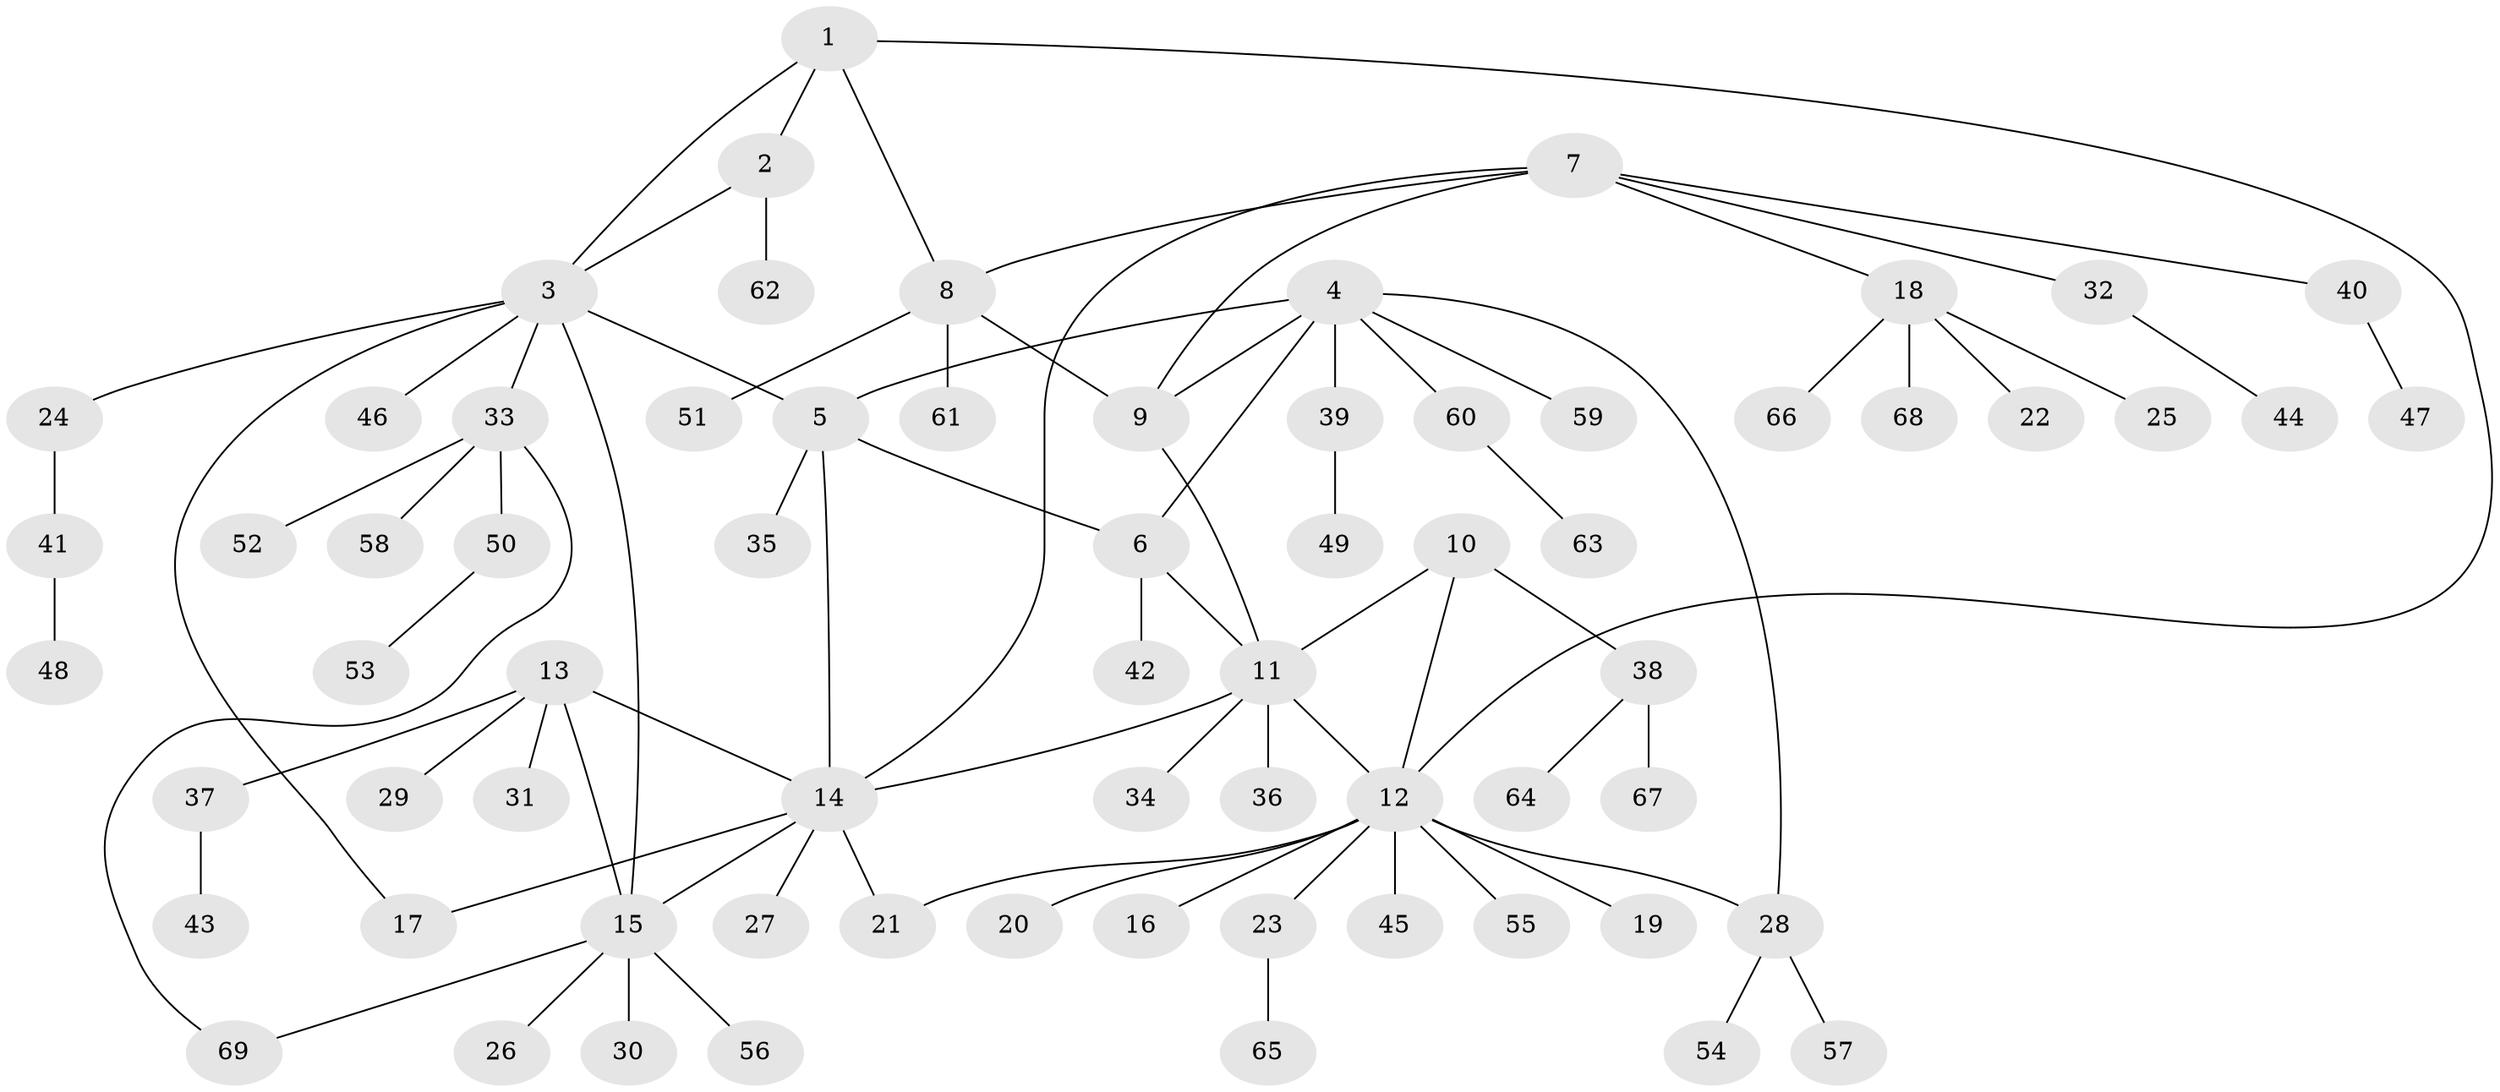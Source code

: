 // coarse degree distribution, {7: 0.06382978723404255, 2: 0.10638297872340426, 8: 0.0425531914893617, 3: 0.0425531914893617, 6: 0.0425531914893617, 4: 0.0851063829787234, 9: 0.02127659574468085, 1: 0.5957446808510638}
// Generated by graph-tools (version 1.1) at 2025/42/03/06/25 10:42:13]
// undirected, 69 vertices, 83 edges
graph export_dot {
graph [start="1"]
  node [color=gray90,style=filled];
  1;
  2;
  3;
  4;
  5;
  6;
  7;
  8;
  9;
  10;
  11;
  12;
  13;
  14;
  15;
  16;
  17;
  18;
  19;
  20;
  21;
  22;
  23;
  24;
  25;
  26;
  27;
  28;
  29;
  30;
  31;
  32;
  33;
  34;
  35;
  36;
  37;
  38;
  39;
  40;
  41;
  42;
  43;
  44;
  45;
  46;
  47;
  48;
  49;
  50;
  51;
  52;
  53;
  54;
  55;
  56;
  57;
  58;
  59;
  60;
  61;
  62;
  63;
  64;
  65;
  66;
  67;
  68;
  69;
  1 -- 2;
  1 -- 3;
  1 -- 8;
  1 -- 12;
  2 -- 3;
  2 -- 62;
  3 -- 5;
  3 -- 15;
  3 -- 17;
  3 -- 24;
  3 -- 33;
  3 -- 46;
  4 -- 5;
  4 -- 6;
  4 -- 9;
  4 -- 28;
  4 -- 39;
  4 -- 59;
  4 -- 60;
  5 -- 6;
  5 -- 14;
  5 -- 35;
  6 -- 11;
  6 -- 42;
  7 -- 8;
  7 -- 9;
  7 -- 14;
  7 -- 18;
  7 -- 32;
  7 -- 40;
  8 -- 9;
  8 -- 51;
  8 -- 61;
  9 -- 11;
  10 -- 11;
  10 -- 12;
  10 -- 38;
  11 -- 12;
  11 -- 14;
  11 -- 34;
  11 -- 36;
  12 -- 16;
  12 -- 19;
  12 -- 20;
  12 -- 21;
  12 -- 23;
  12 -- 28;
  12 -- 45;
  12 -- 55;
  13 -- 14;
  13 -- 15;
  13 -- 29;
  13 -- 31;
  13 -- 37;
  14 -- 15;
  14 -- 17;
  14 -- 21;
  14 -- 27;
  15 -- 26;
  15 -- 30;
  15 -- 56;
  15 -- 69;
  18 -- 22;
  18 -- 25;
  18 -- 66;
  18 -- 68;
  23 -- 65;
  24 -- 41;
  28 -- 54;
  28 -- 57;
  32 -- 44;
  33 -- 50;
  33 -- 52;
  33 -- 58;
  33 -- 69;
  37 -- 43;
  38 -- 64;
  38 -- 67;
  39 -- 49;
  40 -- 47;
  41 -- 48;
  50 -- 53;
  60 -- 63;
}
